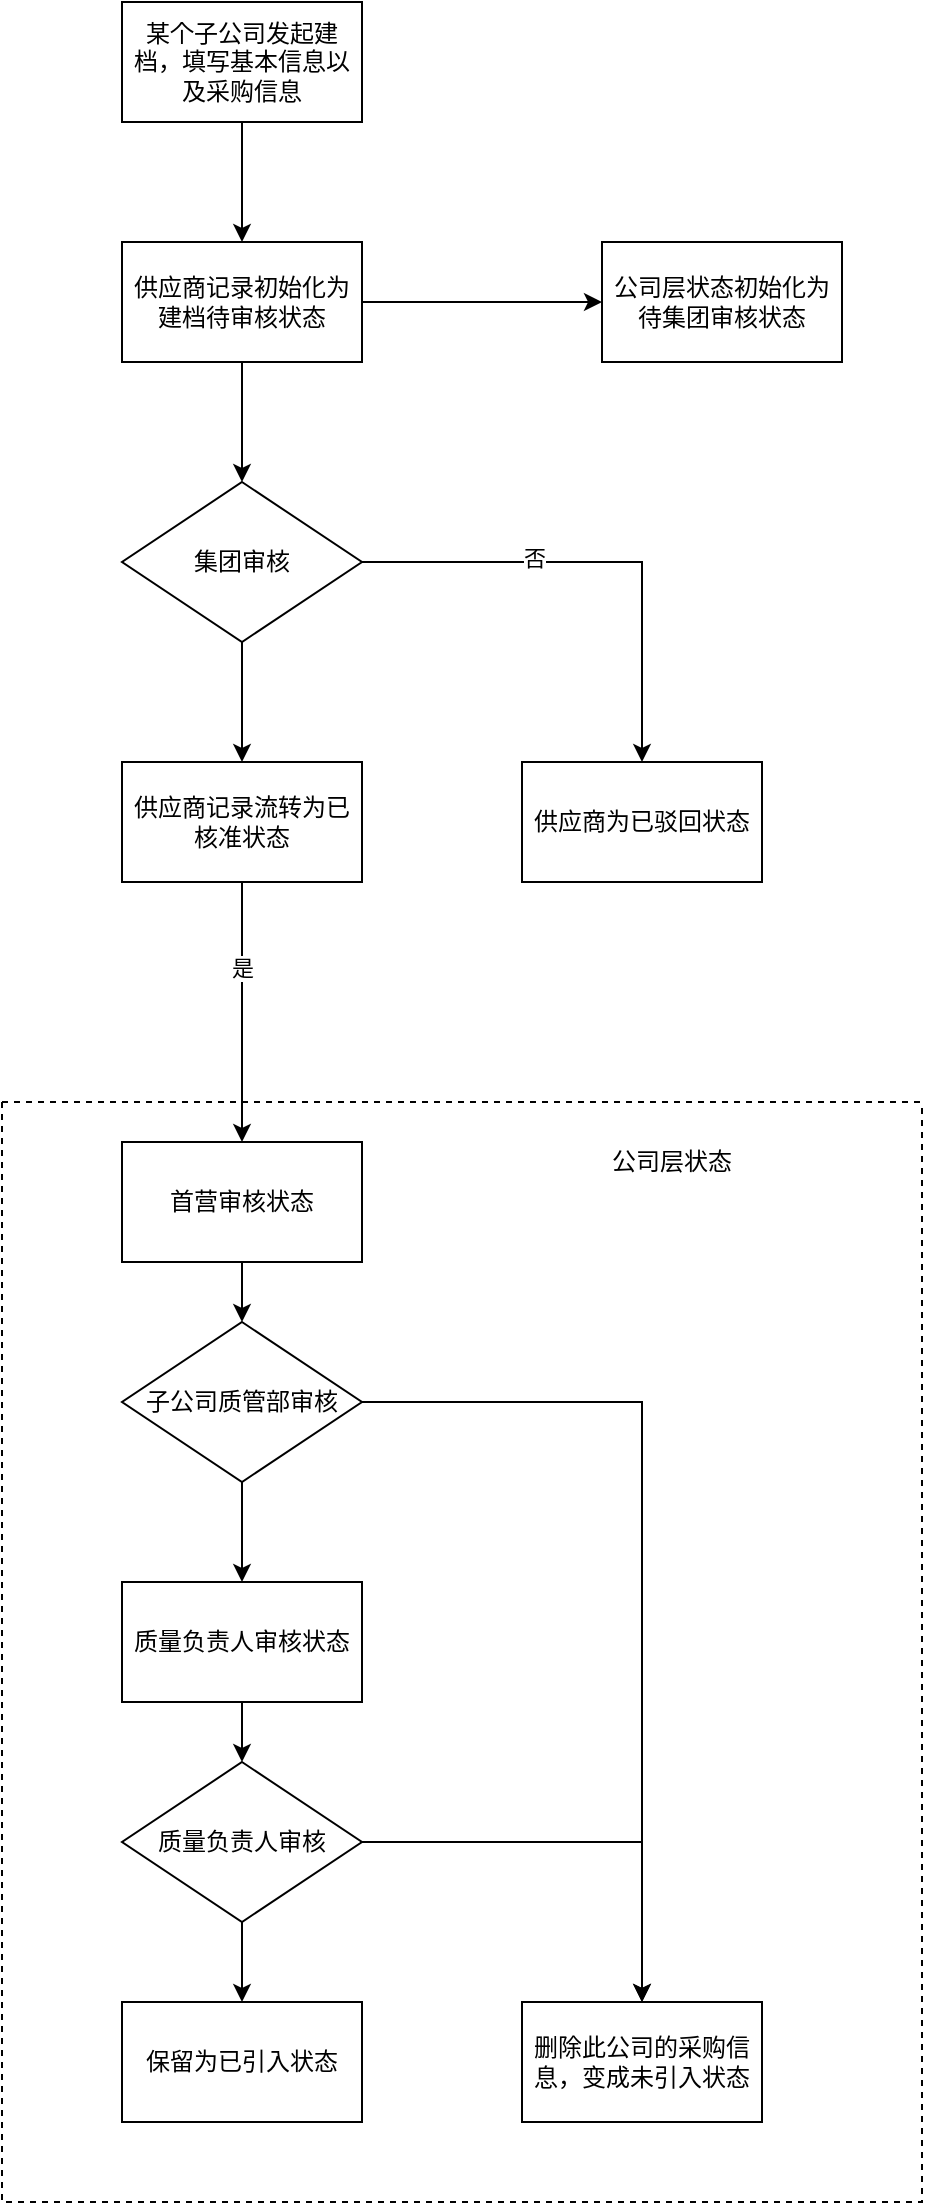 <mxfile version="14.8.3" type="github">
  <diagram id="JUoLyplBjpB3gphxths6" name="Page-1">
    <mxGraphModel dx="1422" dy="706" grid="1" gridSize="10" guides="1" tooltips="1" connect="1" arrows="1" fold="1" page="1" pageScale="1" pageWidth="827" pageHeight="1169" math="0" shadow="0">
      <root>
        <mxCell id="0" />
        <mxCell id="1" parent="0" />
        <mxCell id="AguCf1l3qL-BzieiZOaN-6" value="" style="edgeStyle=orthogonalEdgeStyle;rounded=0;orthogonalLoop=1;jettySize=auto;html=1;" parent="1" source="AguCf1l3qL-BzieiZOaN-1" target="AguCf1l3qL-BzieiZOaN-3" edge="1">
          <mxGeometry relative="1" as="geometry" />
        </mxCell>
        <mxCell id="AguCf1l3qL-BzieiZOaN-1" value="某个子公司发起建档，填写基本信息以及采购信息" style="rounded=0;whiteSpace=wrap;html=1;" parent="1" vertex="1">
          <mxGeometry x="120" y="200" width="120" height="60" as="geometry" />
        </mxCell>
        <mxCell id="AguCf1l3qL-BzieiZOaN-7" value="" style="edgeStyle=orthogonalEdgeStyle;rounded=0;orthogonalLoop=1;jettySize=auto;html=1;" parent="1" source="AguCf1l3qL-BzieiZOaN-3" target="AguCf1l3qL-BzieiZOaN-4" edge="1">
          <mxGeometry relative="1" as="geometry" />
        </mxCell>
        <mxCell id="T_XAAXNo-ivbK55jwlrP-2" style="edgeStyle=orthogonalEdgeStyle;rounded=0;orthogonalLoop=1;jettySize=auto;html=1;entryX=0;entryY=0.5;entryDx=0;entryDy=0;" edge="1" parent="1" source="AguCf1l3qL-BzieiZOaN-3" target="T_XAAXNo-ivbK55jwlrP-1">
          <mxGeometry relative="1" as="geometry" />
        </mxCell>
        <mxCell id="AguCf1l3qL-BzieiZOaN-3" value="供应商记录初始化为建档待审核状态" style="rounded=0;whiteSpace=wrap;html=1;" parent="1" vertex="1">
          <mxGeometry x="120" y="320" width="120" height="60" as="geometry" />
        </mxCell>
        <mxCell id="AguCf1l3qL-BzieiZOaN-8" value="" style="edgeStyle=orthogonalEdgeStyle;rounded=0;orthogonalLoop=1;jettySize=auto;html=1;" parent="1" source="AguCf1l3qL-BzieiZOaN-4" target="AguCf1l3qL-BzieiZOaN-5" edge="1">
          <mxGeometry relative="1" as="geometry" />
        </mxCell>
        <mxCell id="AguCf1l3qL-BzieiZOaN-27" style="edgeStyle=orthogonalEdgeStyle;rounded=0;orthogonalLoop=1;jettySize=auto;html=1;entryX=0.5;entryY=0;entryDx=0;entryDy=0;" parent="1" source="AguCf1l3qL-BzieiZOaN-4" target="AguCf1l3qL-BzieiZOaN-26" edge="1">
          <mxGeometry relative="1" as="geometry" />
        </mxCell>
        <mxCell id="AguCf1l3qL-BzieiZOaN-28" value="否" style="edgeLabel;html=1;align=center;verticalAlign=middle;resizable=0;points=[];" parent="AguCf1l3qL-BzieiZOaN-27" vertex="1" connectable="0">
          <mxGeometry x="-0.283" y="2" relative="1" as="geometry">
            <mxPoint as="offset" />
          </mxGeometry>
        </mxCell>
        <mxCell id="AguCf1l3qL-BzieiZOaN-4" value="集团审核" style="rhombus;whiteSpace=wrap;html=1;" parent="1" vertex="1">
          <mxGeometry x="120" y="440" width="120" height="80" as="geometry" />
        </mxCell>
        <mxCell id="AguCf1l3qL-BzieiZOaN-16" style="edgeStyle=orthogonalEdgeStyle;rounded=0;orthogonalLoop=1;jettySize=auto;html=1;" parent="1" source="AguCf1l3qL-BzieiZOaN-5" target="AguCf1l3qL-BzieiZOaN-13" edge="1">
          <mxGeometry relative="1" as="geometry" />
        </mxCell>
        <mxCell id="AguCf1l3qL-BzieiZOaN-29" value="是" style="edgeLabel;html=1;align=center;verticalAlign=middle;resizable=0;points=[];" parent="AguCf1l3qL-BzieiZOaN-16" vertex="1" connectable="0">
          <mxGeometry x="-0.339" relative="1" as="geometry">
            <mxPoint as="offset" />
          </mxGeometry>
        </mxCell>
        <mxCell id="AguCf1l3qL-BzieiZOaN-5" value="供应商记录流转为已核准状态" style="rounded=0;whiteSpace=wrap;html=1;" parent="1" vertex="1">
          <mxGeometry x="120" y="580" width="120" height="60" as="geometry" />
        </mxCell>
        <mxCell id="AguCf1l3qL-BzieiZOaN-12" value="" style="swimlane;startSize=0;dashed=1;fillColor=none;gradientColor=none;" parent="1" vertex="1">
          <mxGeometry x="60" y="750" width="460" height="550" as="geometry" />
        </mxCell>
        <mxCell id="AguCf1l3qL-BzieiZOaN-18" style="edgeStyle=orthogonalEdgeStyle;rounded=0;orthogonalLoop=1;jettySize=auto;html=1;entryX=0.5;entryY=0;entryDx=0;entryDy=0;" parent="AguCf1l3qL-BzieiZOaN-12" source="AguCf1l3qL-BzieiZOaN-9" target="AguCf1l3qL-BzieiZOaN-10" edge="1">
          <mxGeometry relative="1" as="geometry" />
        </mxCell>
        <mxCell id="AguCf1l3qL-BzieiZOaN-25" style="edgeStyle=orthogonalEdgeStyle;rounded=0;orthogonalLoop=1;jettySize=auto;html=1;entryX=0.5;entryY=0;entryDx=0;entryDy=0;" parent="AguCf1l3qL-BzieiZOaN-12" source="AguCf1l3qL-BzieiZOaN-9" target="AguCf1l3qL-BzieiZOaN-23" edge="1">
          <mxGeometry relative="1" as="geometry" />
        </mxCell>
        <mxCell id="AguCf1l3qL-BzieiZOaN-9" value="子公司质管部审核" style="rhombus;whiteSpace=wrap;html=1;fillColor=none;" parent="AguCf1l3qL-BzieiZOaN-12" vertex="1">
          <mxGeometry x="60" y="110" width="120" height="80" as="geometry" />
        </mxCell>
        <mxCell id="AguCf1l3qL-BzieiZOaN-20" style="edgeStyle=orthogonalEdgeStyle;rounded=0;orthogonalLoop=1;jettySize=auto;html=1;entryX=0.5;entryY=0;entryDx=0;entryDy=0;" parent="AguCf1l3qL-BzieiZOaN-12" source="AguCf1l3qL-BzieiZOaN-10" target="AguCf1l3qL-BzieiZOaN-14" edge="1">
          <mxGeometry relative="1" as="geometry" />
        </mxCell>
        <mxCell id="AguCf1l3qL-BzieiZOaN-10" value="质量负责人审核状态" style="rounded=0;whiteSpace=wrap;html=1;" parent="AguCf1l3qL-BzieiZOaN-12" vertex="1">
          <mxGeometry x="60" y="240" width="120" height="60" as="geometry" />
        </mxCell>
        <mxCell id="AguCf1l3qL-BzieiZOaN-17" style="edgeStyle=orthogonalEdgeStyle;rounded=0;orthogonalLoop=1;jettySize=auto;html=1;entryX=0.5;entryY=0;entryDx=0;entryDy=0;" parent="AguCf1l3qL-BzieiZOaN-12" source="AguCf1l3qL-BzieiZOaN-13" target="AguCf1l3qL-BzieiZOaN-9" edge="1">
          <mxGeometry relative="1" as="geometry" />
        </mxCell>
        <mxCell id="AguCf1l3qL-BzieiZOaN-13" value="首营审核状态" style="rounded=0;whiteSpace=wrap;html=1;" parent="AguCf1l3qL-BzieiZOaN-12" vertex="1">
          <mxGeometry x="60" y="20" width="120" height="60" as="geometry" />
        </mxCell>
        <mxCell id="AguCf1l3qL-BzieiZOaN-21" style="edgeStyle=orthogonalEdgeStyle;rounded=0;orthogonalLoop=1;jettySize=auto;html=1;entryX=0.5;entryY=0;entryDx=0;entryDy=0;" parent="AguCf1l3qL-BzieiZOaN-12" source="AguCf1l3qL-BzieiZOaN-14" target="AguCf1l3qL-BzieiZOaN-15" edge="1">
          <mxGeometry relative="1" as="geometry" />
        </mxCell>
        <mxCell id="AguCf1l3qL-BzieiZOaN-24" style="edgeStyle=orthogonalEdgeStyle;rounded=0;orthogonalLoop=1;jettySize=auto;html=1;entryX=0.5;entryY=0;entryDx=0;entryDy=0;" parent="AguCf1l3qL-BzieiZOaN-12" source="AguCf1l3qL-BzieiZOaN-14" target="AguCf1l3qL-BzieiZOaN-23" edge="1">
          <mxGeometry relative="1" as="geometry" />
        </mxCell>
        <mxCell id="AguCf1l3qL-BzieiZOaN-14" value="质量负责人审核" style="rhombus;whiteSpace=wrap;html=1;fillColor=none;gradientColor=none;" parent="AguCf1l3qL-BzieiZOaN-12" vertex="1">
          <mxGeometry x="60" y="330" width="120" height="80" as="geometry" />
        </mxCell>
        <mxCell id="AguCf1l3qL-BzieiZOaN-15" value="保留为已引入状态" style="rounded=0;whiteSpace=wrap;html=1;fillColor=none;gradientColor=none;" parent="AguCf1l3qL-BzieiZOaN-12" vertex="1">
          <mxGeometry x="60" y="450" width="120" height="60" as="geometry" />
        </mxCell>
        <mxCell id="AguCf1l3qL-BzieiZOaN-23" value="删除此公司的采购信息，变成未引入状态" style="rounded=0;whiteSpace=wrap;html=1;fillColor=none;gradientColor=none;" parent="AguCf1l3qL-BzieiZOaN-12" vertex="1">
          <mxGeometry x="260" y="450" width="120" height="60" as="geometry" />
        </mxCell>
        <mxCell id="AguCf1l3qL-BzieiZOaN-22" value="公司层状态" style="text;html=1;strokeColor=none;fillColor=none;align=center;verticalAlign=middle;whiteSpace=wrap;rounded=0;" parent="AguCf1l3qL-BzieiZOaN-12" vertex="1">
          <mxGeometry x="250" y="20" width="170" height="20" as="geometry" />
        </mxCell>
        <mxCell id="AguCf1l3qL-BzieiZOaN-26" value="供应商为已驳回状态" style="rounded=0;whiteSpace=wrap;html=1;fillColor=none;gradientColor=none;" parent="1" vertex="1">
          <mxGeometry x="320" y="580" width="120" height="60" as="geometry" />
        </mxCell>
        <mxCell id="T_XAAXNo-ivbK55jwlrP-1" value="公司层状态初始化为待集团审核状态" style="rounded=0;whiteSpace=wrap;html=1;" vertex="1" parent="1">
          <mxGeometry x="360" y="320" width="120" height="60" as="geometry" />
        </mxCell>
      </root>
    </mxGraphModel>
  </diagram>
</mxfile>

